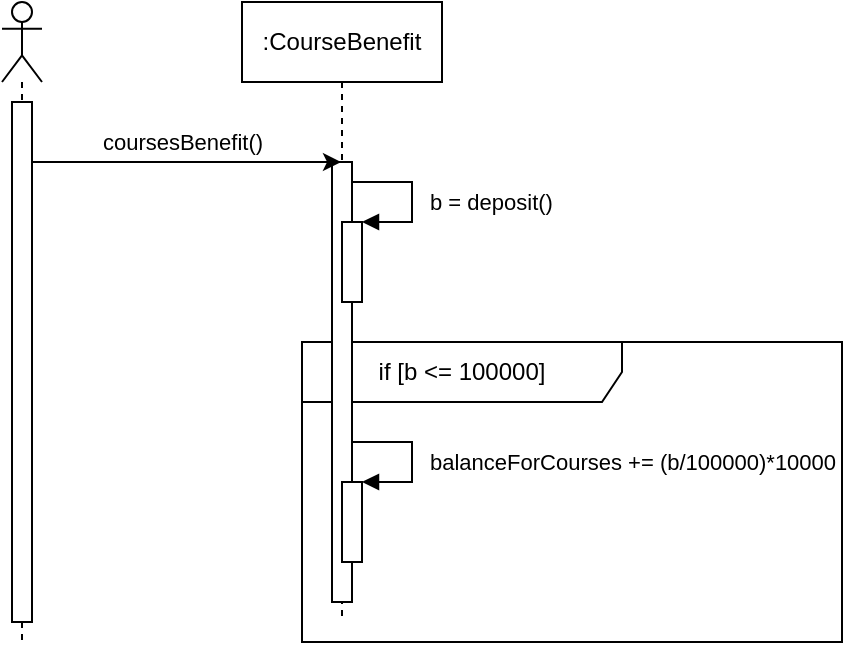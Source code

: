 <mxfile version="14.5.7" type="device"><diagram id="KAQh7Qg2sPx19R5L-vQH" name="Page-1"><mxGraphModel dx="1422" dy="762" grid="1" gridSize="10" guides="1" tooltips="1" connect="1" arrows="1" fold="1" page="1" pageScale="1" pageWidth="827" pageHeight="1169" math="0" shadow="0"><root><mxCell id="0"/><mxCell id="1" parent="0"/><mxCell id="CRpUrQLW4OPy21B8L_YI-6" value="if [b &amp;lt;= 100000]" style="shape=umlFrame;whiteSpace=wrap;html=1;width=160;height=30;" parent="1" vertex="1"><mxGeometry x="200" y="210" width="270" height="150" as="geometry"/></mxCell><mxCell id="CRpUrQLW4OPy21B8L_YI-1" value="" style="shape=umlLifeline;participant=umlActor;perimeter=lifelinePerimeter;whiteSpace=wrap;html=1;container=1;collapsible=0;recursiveResize=0;verticalAlign=top;spacingTop=36;outlineConnect=0;" parent="1" vertex="1"><mxGeometry x="50" y="40" width="20" height="320" as="geometry"/></mxCell><mxCell id="CRpUrQLW4OPy21B8L_YI-2" value="" style="html=1;points=[];perimeter=orthogonalPerimeter;" parent="CRpUrQLW4OPy21B8L_YI-1" vertex="1"><mxGeometry x="5" y="50" width="10" height="260" as="geometry"/></mxCell><mxCell id="CRpUrQLW4OPy21B8L_YI-3" value=":CourseBenefit" style="shape=umlLifeline;perimeter=lifelinePerimeter;whiteSpace=wrap;html=1;container=1;collapsible=0;recursiveResize=0;outlineConnect=0;" parent="1" vertex="1"><mxGeometry x="170" y="40" width="100" height="310" as="geometry"/></mxCell><mxCell id="CRpUrQLW4OPy21B8L_YI-4" value="" style="html=1;points=[];perimeter=orthogonalPerimeter;" parent="CRpUrQLW4OPy21B8L_YI-3" vertex="1"><mxGeometry x="45" y="80" width="10" height="220" as="geometry"/></mxCell><mxCell id="CRpUrQLW4OPy21B8L_YI-7" value="" style="html=1;points=[];perimeter=orthogonalPerimeter;" parent="CRpUrQLW4OPy21B8L_YI-3" vertex="1"><mxGeometry x="50" y="110" width="10" height="40" as="geometry"/></mxCell><mxCell id="CRpUrQLW4OPy21B8L_YI-8" value="b = deposit()" style="edgeStyle=orthogonalEdgeStyle;html=1;align=left;spacingLeft=2;endArrow=block;rounded=0;entryX=1;entryY=0;" parent="CRpUrQLW4OPy21B8L_YI-3" target="CRpUrQLW4OPy21B8L_YI-7" edge="1"><mxGeometry x="0.263" y="5" relative="1" as="geometry"><mxPoint x="55" y="110" as="sourcePoint"/><Array as="points"><mxPoint x="55" y="90"/><mxPoint x="85" y="90"/><mxPoint x="85" y="110"/><mxPoint x="60" y="110"/></Array><mxPoint as="offset"/></mxGeometry></mxCell><mxCell id="CRpUrQLW4OPy21B8L_YI-9" value="" style="html=1;points=[];perimeter=orthogonalPerimeter;" parent="CRpUrQLW4OPy21B8L_YI-3" vertex="1"><mxGeometry x="50" y="240" width="10" height="40" as="geometry"/></mxCell><mxCell id="CRpUrQLW4OPy21B8L_YI-10" value="balanceForCourses += (b/100000)*10000" style="edgeStyle=orthogonalEdgeStyle;html=1;align=left;spacingLeft=2;endArrow=block;rounded=0;entryX=1;entryY=0;" parent="CRpUrQLW4OPy21B8L_YI-3" target="CRpUrQLW4OPy21B8L_YI-9" edge="1"><mxGeometry x="0.263" y="5" relative="1" as="geometry"><mxPoint x="55" y="240" as="sourcePoint"/><Array as="points"><mxPoint x="55" y="220"/><mxPoint x="85" y="220"/><mxPoint x="85" y="240"/><mxPoint x="60" y="240"/></Array><mxPoint as="offset"/></mxGeometry></mxCell><mxCell id="CRpUrQLW4OPy21B8L_YI-5" value="coursesBenefit()" style="edgeStyle=orthogonalEdgeStyle;rounded=0;orthogonalLoop=1;jettySize=auto;html=1;" parent="1" source="CRpUrQLW4OPy21B8L_YI-2" target="CRpUrQLW4OPy21B8L_YI-3" edge="1"><mxGeometry x="-0.029" y="10" relative="1" as="geometry"><Array as="points"><mxPoint x="140" y="120"/><mxPoint x="140" y="120"/></Array><mxPoint as="offset"/></mxGeometry></mxCell></root></mxGraphModel></diagram></mxfile>
